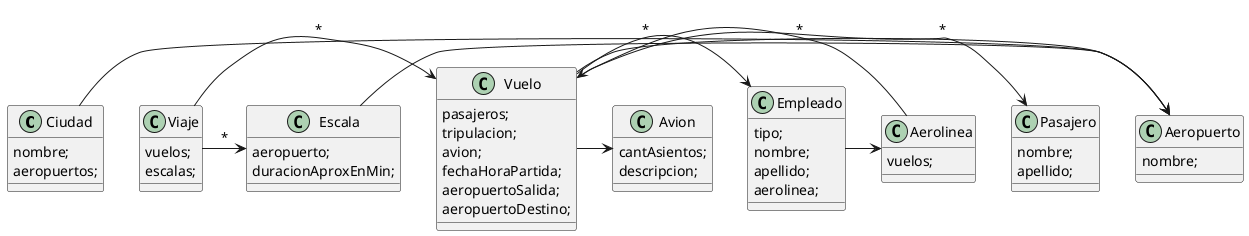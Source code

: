 @startuml
class Ciudad{
  nombre;
  aeropuertos;
  
}

class Aeropuerto{
  nombre;
}

class Vuelo{
  pasajeros;
  tripulacion;
  avion;
  fechaHoraPartida;
  aeropuertoSalida;
  aeropuertoDestino;
}

class Viaje{
  vuelos;
  escalas;
}

class Escala{
  aeropuerto;
  duracionAproxEnMin;
}

class Pasajero{
  nombre;
  apellido;
}

class Empleado{
  tipo;
  nombre;
  apellido;
  aerolinea;
}

class Avion{
  cantAsientos;
  descripcion;
}

class Aerolinea{
  vuelos;
}

Ciudad -> Aeropuerto
Vuelo -> Aeropuerto
Vuelo -> Pasajero: *
Vuelo -> Empleado: *
Vuelo -> Avion
Aerolinea -> Vuelo: *
Empleado -> Aerolinea
Viaje -> Vuelo: *
Viaje -> Escala: *
Escala -> Aeropuerto
@enduml

TAREA -> en base a este diagrama de clases, creemos el proyecto con todas
las clases base y los atributos.
No hace falta que codeemos los métodos.
Lo subimos a un nuevo REPO.